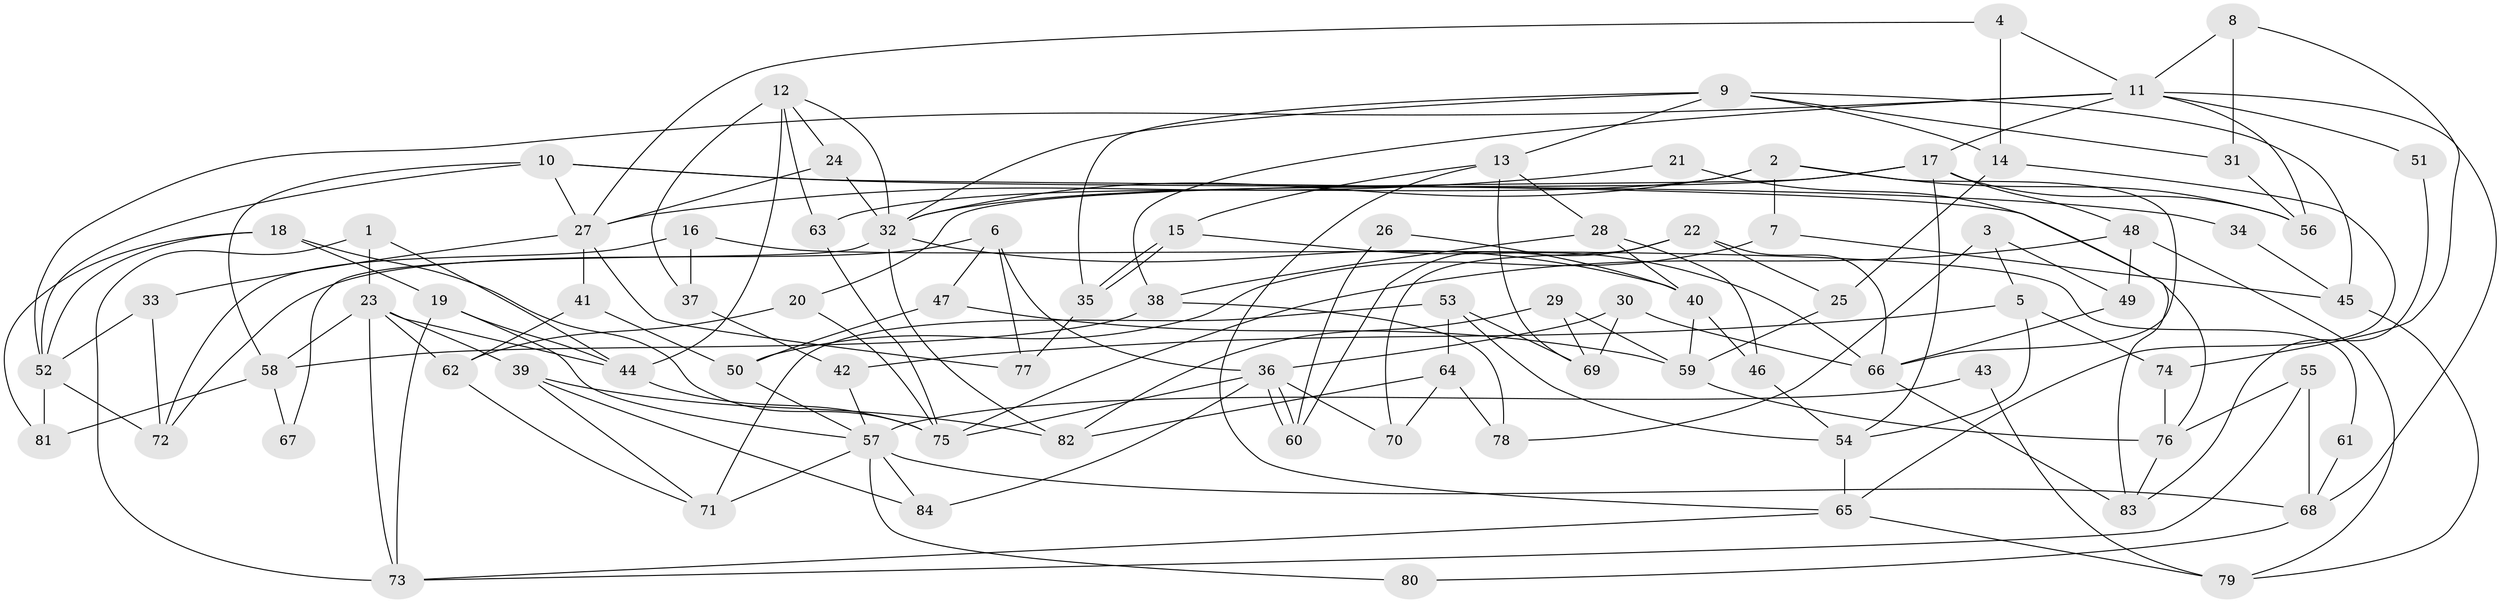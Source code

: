 // Generated by graph-tools (version 1.1) at 2025/15/03/09/25 04:15:15]
// undirected, 84 vertices, 168 edges
graph export_dot {
graph [start="1"]
  node [color=gray90,style=filled];
  1;
  2;
  3;
  4;
  5;
  6;
  7;
  8;
  9;
  10;
  11;
  12;
  13;
  14;
  15;
  16;
  17;
  18;
  19;
  20;
  21;
  22;
  23;
  24;
  25;
  26;
  27;
  28;
  29;
  30;
  31;
  32;
  33;
  34;
  35;
  36;
  37;
  38;
  39;
  40;
  41;
  42;
  43;
  44;
  45;
  46;
  47;
  48;
  49;
  50;
  51;
  52;
  53;
  54;
  55;
  56;
  57;
  58;
  59;
  60;
  61;
  62;
  63;
  64;
  65;
  66;
  67;
  68;
  69;
  70;
  71;
  72;
  73;
  74;
  75;
  76;
  77;
  78;
  79;
  80;
  81;
  82;
  83;
  84;
  1 -- 23;
  1 -- 73;
  1 -- 44;
  2 -- 32;
  2 -- 63;
  2 -- 7;
  2 -- 56;
  2 -- 66;
  3 -- 5;
  3 -- 49;
  3 -- 78;
  4 -- 11;
  4 -- 27;
  4 -- 14;
  5 -- 54;
  5 -- 74;
  5 -- 42;
  6 -- 72;
  6 -- 36;
  6 -- 47;
  6 -- 77;
  7 -- 50;
  7 -- 45;
  8 -- 31;
  8 -- 11;
  8 -- 74;
  9 -- 45;
  9 -- 14;
  9 -- 13;
  9 -- 31;
  9 -- 32;
  9 -- 35;
  10 -- 58;
  10 -- 27;
  10 -- 34;
  10 -- 52;
  10 -- 76;
  11 -- 56;
  11 -- 17;
  11 -- 38;
  11 -- 51;
  11 -- 52;
  11 -- 68;
  12 -- 44;
  12 -- 32;
  12 -- 24;
  12 -- 37;
  12 -- 63;
  13 -- 15;
  13 -- 28;
  13 -- 65;
  13 -- 69;
  14 -- 65;
  14 -- 25;
  15 -- 35;
  15 -- 35;
  15 -- 66;
  16 -- 37;
  16 -- 72;
  16 -- 61;
  17 -- 32;
  17 -- 54;
  17 -- 20;
  17 -- 48;
  17 -- 56;
  18 -- 19;
  18 -- 52;
  18 -- 75;
  18 -- 81;
  19 -- 73;
  19 -- 44;
  19 -- 57;
  20 -- 75;
  20 -- 62;
  21 -- 83;
  21 -- 27;
  22 -- 66;
  22 -- 70;
  22 -- 25;
  22 -- 60;
  23 -- 58;
  23 -- 39;
  23 -- 44;
  23 -- 62;
  23 -- 73;
  24 -- 27;
  24 -- 32;
  25 -- 59;
  26 -- 60;
  26 -- 40;
  27 -- 77;
  27 -- 41;
  27 -- 33;
  28 -- 40;
  28 -- 38;
  28 -- 46;
  29 -- 59;
  29 -- 82;
  29 -- 69;
  30 -- 69;
  30 -- 36;
  30 -- 66;
  31 -- 56;
  32 -- 40;
  32 -- 67;
  32 -- 82;
  33 -- 52;
  33 -- 72;
  34 -- 45;
  35 -- 77;
  36 -- 60;
  36 -- 60;
  36 -- 75;
  36 -- 70;
  36 -- 84;
  37 -- 42;
  38 -- 58;
  38 -- 78;
  39 -- 71;
  39 -- 84;
  39 -- 82;
  40 -- 46;
  40 -- 59;
  41 -- 50;
  41 -- 62;
  42 -- 57;
  43 -- 57;
  43 -- 79;
  44 -- 75;
  45 -- 79;
  46 -- 54;
  47 -- 59;
  47 -- 50;
  48 -- 75;
  48 -- 49;
  48 -- 79;
  49 -- 66;
  50 -- 57;
  51 -- 83;
  52 -- 72;
  52 -- 81;
  53 -- 69;
  53 -- 64;
  53 -- 54;
  53 -- 71;
  54 -- 65;
  55 -- 76;
  55 -- 68;
  55 -- 73;
  57 -- 71;
  57 -- 68;
  57 -- 80;
  57 -- 84;
  58 -- 81;
  58 -- 67;
  59 -- 76;
  61 -- 68;
  62 -- 71;
  63 -- 75;
  64 -- 82;
  64 -- 78;
  64 -- 70;
  65 -- 73;
  65 -- 79;
  66 -- 83;
  68 -- 80;
  74 -- 76;
  76 -- 83;
}
